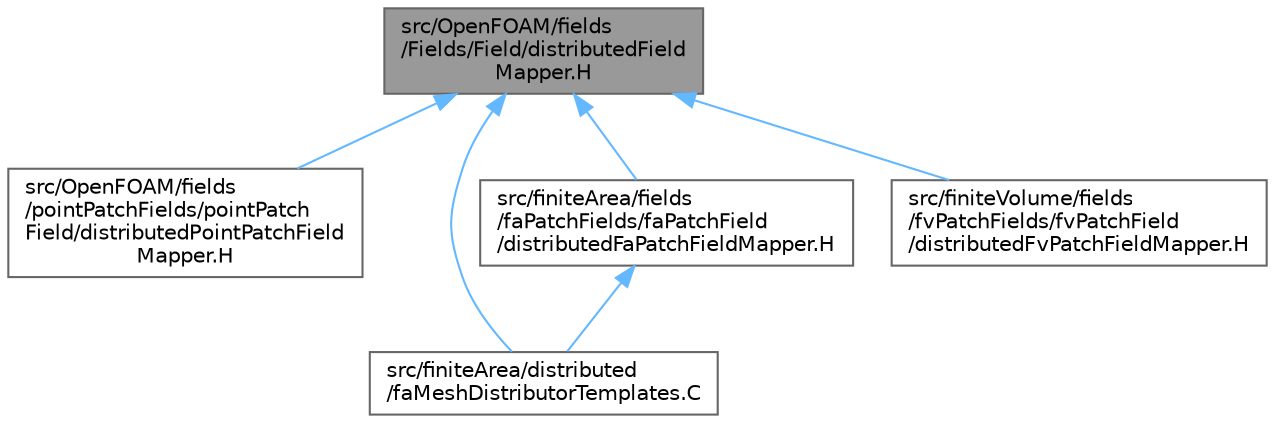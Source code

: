 digraph "src/OpenFOAM/fields/Fields/Field/distributedFieldMapper.H"
{
 // LATEX_PDF_SIZE
  bgcolor="transparent";
  edge [fontname=Helvetica,fontsize=10,labelfontname=Helvetica,labelfontsize=10];
  node [fontname=Helvetica,fontsize=10,shape=box,height=0.2,width=0.4];
  Node1 [id="Node000001",label="src/OpenFOAM/fields\l/Fields/Field/distributedField\lMapper.H",height=0.2,width=0.4,color="gray40", fillcolor="grey60", style="filled", fontcolor="black",tooltip=" "];
  Node1 -> Node2 [id="edge1_Node000001_Node000002",dir="back",color="steelblue1",style="solid",tooltip=" "];
  Node2 [id="Node000002",label="src/OpenFOAM/fields\l/pointPatchFields/pointPatch\lField/distributedPointPatchField\lMapper.H",height=0.2,width=0.4,color="grey40", fillcolor="white", style="filled",URL="$distributedPointPatchFieldMapper_8H.html",tooltip=" "];
  Node1 -> Node3 [id="edge2_Node000001_Node000003",dir="back",color="steelblue1",style="solid",tooltip=" "];
  Node3 [id="Node000003",label="src/finiteArea/distributed\l/faMeshDistributorTemplates.C",height=0.2,width=0.4,color="grey40", fillcolor="white", style="filled",URL="$faMeshDistributorTemplates_8C.html",tooltip=" "];
  Node1 -> Node4 [id="edge3_Node000001_Node000004",dir="back",color="steelblue1",style="solid",tooltip=" "];
  Node4 [id="Node000004",label="src/finiteArea/fields\l/faPatchFields/faPatchField\l/distributedFaPatchFieldMapper.H",height=0.2,width=0.4,color="grey40", fillcolor="white", style="filled",URL="$distributedFaPatchFieldMapper_8H.html",tooltip=" "];
  Node4 -> Node3 [id="edge4_Node000004_Node000003",dir="back",color="steelblue1",style="solid",tooltip=" "];
  Node1 -> Node5 [id="edge5_Node000001_Node000005",dir="back",color="steelblue1",style="solid",tooltip=" "];
  Node5 [id="Node000005",label="src/finiteVolume/fields\l/fvPatchFields/fvPatchField\l/distributedFvPatchFieldMapper.H",height=0.2,width=0.4,color="grey40", fillcolor="white", style="filled",URL="$distributedFvPatchFieldMapper_8H.html",tooltip=" "];
}
